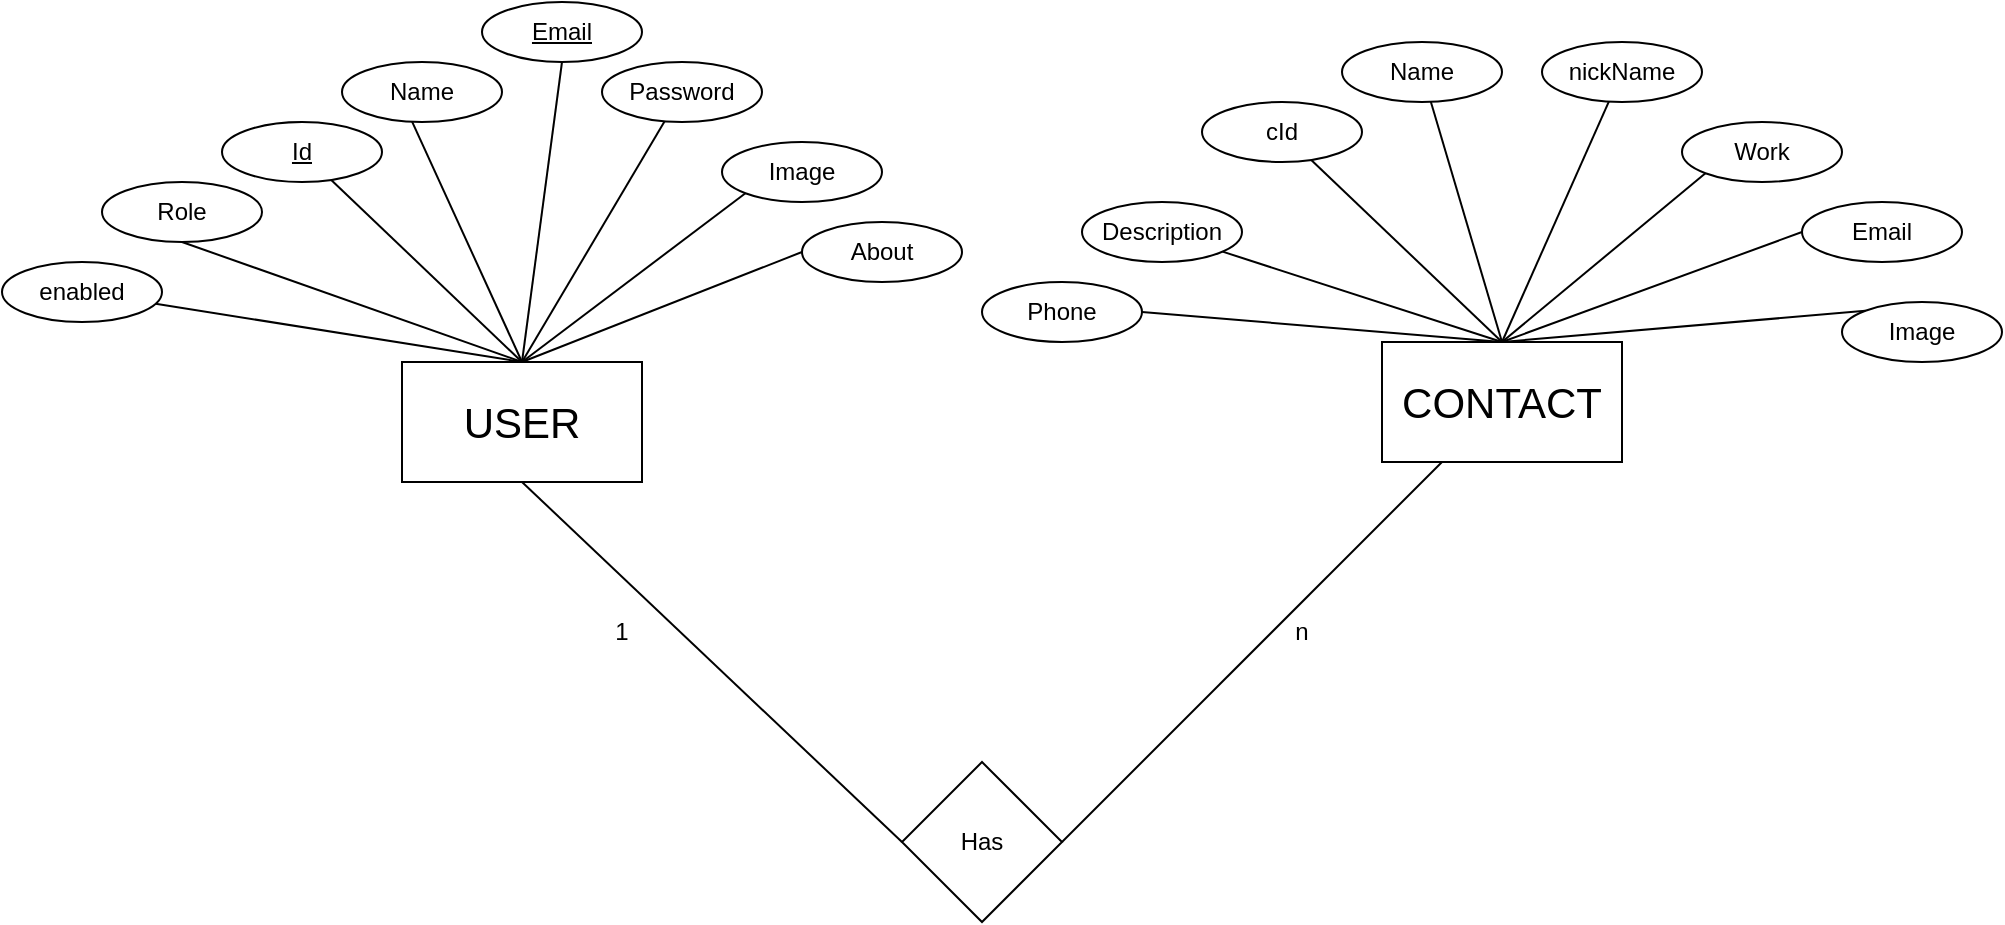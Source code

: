 <mxfile version="21.7.5" type="device">
  <diagram name="Page-1" id="ZV_hSGCbBHfE4JhGIijh">
    <mxGraphModel dx="2145" dy="674" grid="1" gridSize="10" guides="1" tooltips="1" connect="1" arrows="1" fold="1" page="1" pageScale="1" pageWidth="850" pageHeight="1100" math="0" shadow="0">
      <root>
        <mxCell id="0" />
        <mxCell id="1" parent="0" />
        <mxCell id="mteQYX1VKj8PDOPcHZOy-1" value="&lt;font style=&quot;font-size: 21px;&quot;&gt;USER&lt;/font&gt;" style="rounded=0;whiteSpace=wrap;html=1;" vertex="1" parent="1">
          <mxGeometry x="40" y="190" width="120" height="60" as="geometry" />
        </mxCell>
        <mxCell id="mteQYX1VKj8PDOPcHZOy-2" value="&lt;font style=&quot;font-size: 21px;&quot;&gt;CONTACT&lt;/font&gt;" style="rounded=0;whiteSpace=wrap;html=1;" vertex="1" parent="1">
          <mxGeometry x="530" y="180" width="120" height="60" as="geometry" />
        </mxCell>
        <mxCell id="mteQYX1VKj8PDOPcHZOy-3" value="&lt;u style=&quot;border-color: var(--border-color);&quot;&gt;Id&lt;/u&gt;" style="ellipse;whiteSpace=wrap;html=1;" vertex="1" parent="1">
          <mxGeometry x="-50" y="70" width="80" height="30" as="geometry" />
        </mxCell>
        <mxCell id="mteQYX1VKj8PDOPcHZOy-4" value="&lt;span style=&quot;border-color: var(--border-color);&quot;&gt;Name&lt;/span&gt;" style="ellipse;whiteSpace=wrap;html=1;" vertex="1" parent="1">
          <mxGeometry x="10" y="40" width="80" height="30" as="geometry" />
        </mxCell>
        <mxCell id="mteQYX1VKj8PDOPcHZOy-5" value="&lt;u&gt;Email&lt;/u&gt;" style="ellipse;whiteSpace=wrap;html=1;" vertex="1" parent="1">
          <mxGeometry x="80" y="10" width="80" height="30" as="geometry" />
        </mxCell>
        <mxCell id="mteQYX1VKj8PDOPcHZOy-6" value="Password" style="ellipse;whiteSpace=wrap;html=1;" vertex="1" parent="1">
          <mxGeometry x="140" y="40" width="80" height="30" as="geometry" />
        </mxCell>
        <mxCell id="mteQYX1VKj8PDOPcHZOy-7" value="&lt;span style=&quot;border-color: var(--border-color);&quot;&gt;Image&lt;/span&gt;" style="ellipse;whiteSpace=wrap;html=1;" vertex="1" parent="1">
          <mxGeometry x="200" y="80" width="80" height="30" as="geometry" />
        </mxCell>
        <mxCell id="mteQYX1VKj8PDOPcHZOy-8" value="&lt;span style=&quot;border-color: var(--border-color);&quot;&gt;About&lt;/span&gt;" style="ellipse;whiteSpace=wrap;html=1;" vertex="1" parent="1">
          <mxGeometry x="240" y="120" width="80" height="30" as="geometry" />
        </mxCell>
        <mxCell id="mteQYX1VKj8PDOPcHZOy-9" value="&lt;span style=&quot;border-color: var(--border-color);&quot;&gt;Role&lt;/span&gt;" style="ellipse;whiteSpace=wrap;html=1;" vertex="1" parent="1">
          <mxGeometry x="-110" y="100" width="80" height="30" as="geometry" />
        </mxCell>
        <mxCell id="mteQYX1VKj8PDOPcHZOy-10" value="&lt;span style=&quot;border-color: var(--border-color);&quot;&gt;enabled&lt;/span&gt;" style="ellipse;whiteSpace=wrap;html=1;" vertex="1" parent="1">
          <mxGeometry x="-160" y="140" width="80" height="30" as="geometry" />
        </mxCell>
        <mxCell id="mteQYX1VKj8PDOPcHZOy-14" value="" style="endArrow=none;html=1;rounded=0;" edge="1" parent="1" target="mteQYX1VKj8PDOPcHZOy-10">
          <mxGeometry width="50" height="50" relative="1" as="geometry">
            <mxPoint x="100" y="190" as="sourcePoint" />
            <mxPoint x="350" y="200" as="targetPoint" />
          </mxGeometry>
        </mxCell>
        <mxCell id="mteQYX1VKj8PDOPcHZOy-15" value="" style="endArrow=none;html=1;rounded=0;entryX=0.5;entryY=1;entryDx=0;entryDy=0;exitX=0.5;exitY=0;exitDx=0;exitDy=0;" edge="1" parent="1" source="mteQYX1VKj8PDOPcHZOy-1" target="mteQYX1VKj8PDOPcHZOy-9">
          <mxGeometry width="50" height="50" relative="1" as="geometry">
            <mxPoint x="80" y="200" as="sourcePoint" />
            <mxPoint x="-93" y="182" as="targetPoint" />
          </mxGeometry>
        </mxCell>
        <mxCell id="mteQYX1VKj8PDOPcHZOy-16" value="" style="endArrow=none;html=1;rounded=0;exitX=0.5;exitY=0;exitDx=0;exitDy=0;" edge="1" parent="1" source="mteQYX1VKj8PDOPcHZOy-1" target="mteQYX1VKj8PDOPcHZOy-3">
          <mxGeometry width="50" height="50" relative="1" as="geometry">
            <mxPoint x="90" y="199" as="sourcePoint" />
            <mxPoint x="-60" y="140" as="targetPoint" />
          </mxGeometry>
        </mxCell>
        <mxCell id="mteQYX1VKj8PDOPcHZOy-17" value="" style="endArrow=none;html=1;rounded=0;entryX=0.438;entryY=0.993;entryDx=0;entryDy=0;entryPerimeter=0;" edge="1" parent="1" target="mteQYX1VKj8PDOPcHZOy-4">
          <mxGeometry width="50" height="50" relative="1" as="geometry">
            <mxPoint x="100" y="190" as="sourcePoint" />
            <mxPoint x="9" y="111" as="targetPoint" />
          </mxGeometry>
        </mxCell>
        <mxCell id="mteQYX1VKj8PDOPcHZOy-18" value="" style="endArrow=none;html=1;rounded=0;" edge="1" parent="1">
          <mxGeometry width="50" height="50" relative="1" as="geometry">
            <mxPoint x="100" y="190" as="sourcePoint" />
            <mxPoint x="120" y="40" as="targetPoint" />
          </mxGeometry>
        </mxCell>
        <mxCell id="mteQYX1VKj8PDOPcHZOy-19" value="" style="endArrow=none;html=1;rounded=0;" edge="1" parent="1" target="mteQYX1VKj8PDOPcHZOy-6">
          <mxGeometry width="50" height="50" relative="1" as="geometry">
            <mxPoint x="100" y="190" as="sourcePoint" />
            <mxPoint x="126" y="49" as="targetPoint" />
          </mxGeometry>
        </mxCell>
        <mxCell id="mteQYX1VKj8PDOPcHZOy-20" value="" style="endArrow=none;html=1;rounded=0;entryX=0;entryY=1;entryDx=0;entryDy=0;" edge="1" parent="1" target="mteQYX1VKj8PDOPcHZOy-7">
          <mxGeometry width="50" height="50" relative="1" as="geometry">
            <mxPoint x="100" y="190" as="sourcePoint" />
            <mxPoint x="173" y="83" as="targetPoint" />
          </mxGeometry>
        </mxCell>
        <mxCell id="mteQYX1VKj8PDOPcHZOy-21" value="" style="endArrow=none;html=1;rounded=0;entryX=0;entryY=0.5;entryDx=0;entryDy=0;exitX=0.5;exitY=0;exitDx=0;exitDy=0;" edge="1" parent="1" source="mteQYX1VKj8PDOPcHZOy-1" target="mteQYX1VKj8PDOPcHZOy-8">
          <mxGeometry width="50" height="50" relative="1" as="geometry">
            <mxPoint x="132" y="199" as="sourcePoint" />
            <mxPoint x="228" y="120" as="targetPoint" />
          </mxGeometry>
        </mxCell>
        <mxCell id="mteQYX1VKj8PDOPcHZOy-23" value="&lt;span style=&quot;border-color: var(--border-color);&quot;&gt;cId&lt;/span&gt;" style="ellipse;whiteSpace=wrap;html=1;" vertex="1" parent="1">
          <mxGeometry x="440" y="60" width="80" height="30" as="geometry" />
        </mxCell>
        <mxCell id="mteQYX1VKj8PDOPcHZOy-24" value="&lt;span style=&quot;border-color: var(--border-color);&quot;&gt;Description&lt;br&gt;&lt;/span&gt;" style="ellipse;whiteSpace=wrap;html=1;" vertex="1" parent="1">
          <mxGeometry x="380" y="110" width="80" height="30" as="geometry" />
        </mxCell>
        <mxCell id="mteQYX1VKj8PDOPcHZOy-25" value="&lt;span style=&quot;border-color: var(--border-color);&quot;&gt;Phone&lt;/span&gt;" style="ellipse;whiteSpace=wrap;html=1;" vertex="1" parent="1">
          <mxGeometry x="330" y="150" width="80" height="30" as="geometry" />
        </mxCell>
        <mxCell id="mteQYX1VKj8PDOPcHZOy-26" value="&lt;span style=&quot;border-color: var(--border-color);&quot;&gt;Name&lt;/span&gt;" style="ellipse;whiteSpace=wrap;html=1;" vertex="1" parent="1">
          <mxGeometry x="510" y="30" width="80" height="30" as="geometry" />
        </mxCell>
        <mxCell id="mteQYX1VKj8PDOPcHZOy-27" value="nickName" style="ellipse;whiteSpace=wrap;html=1;" vertex="1" parent="1">
          <mxGeometry x="610" y="30" width="80" height="30" as="geometry" />
        </mxCell>
        <mxCell id="mteQYX1VKj8PDOPcHZOy-28" value="&lt;span style=&quot;border-color: var(--border-color);&quot;&gt;Work&lt;/span&gt;" style="ellipse;whiteSpace=wrap;html=1;" vertex="1" parent="1">
          <mxGeometry x="680" y="70" width="80" height="30" as="geometry" />
        </mxCell>
        <mxCell id="mteQYX1VKj8PDOPcHZOy-29" value="&lt;span style=&quot;border-color: var(--border-color);&quot;&gt;Email&lt;/span&gt;" style="ellipse;whiteSpace=wrap;html=1;" vertex="1" parent="1">
          <mxGeometry x="740" y="110" width="80" height="30" as="geometry" />
        </mxCell>
        <mxCell id="mteQYX1VKj8PDOPcHZOy-30" value="Image" style="ellipse;whiteSpace=wrap;html=1;" vertex="1" parent="1">
          <mxGeometry x="760" y="160" width="80" height="30" as="geometry" />
        </mxCell>
        <mxCell id="mteQYX1VKj8PDOPcHZOy-31" value="" style="endArrow=none;html=1;rounded=0;exitX=0.5;exitY=0;exitDx=0;exitDy=0;entryX=1;entryY=0.5;entryDx=0;entryDy=0;" edge="1" parent="1" source="mteQYX1VKj8PDOPcHZOy-2" target="mteQYX1VKj8PDOPcHZOy-25">
          <mxGeometry width="50" height="50" relative="1" as="geometry">
            <mxPoint x="670" y="130" as="sourcePoint" />
            <mxPoint x="720" y="80" as="targetPoint" />
          </mxGeometry>
        </mxCell>
        <mxCell id="mteQYX1VKj8PDOPcHZOy-32" value="" style="endArrow=none;html=1;rounded=0;exitX=0.5;exitY=0;exitDx=0;exitDy=0;" edge="1" parent="1" source="mteQYX1VKj8PDOPcHZOy-2" target="mteQYX1VKj8PDOPcHZOy-24">
          <mxGeometry width="50" height="50" relative="1" as="geometry">
            <mxPoint x="558" y="190" as="sourcePoint" />
            <mxPoint x="398" y="189" as="targetPoint" />
          </mxGeometry>
        </mxCell>
        <mxCell id="mteQYX1VKj8PDOPcHZOy-33" value="" style="endArrow=none;html=1;rounded=0;" edge="1" parent="1" target="mteQYX1VKj8PDOPcHZOy-23">
          <mxGeometry width="50" height="50" relative="1" as="geometry">
            <mxPoint x="590" y="180" as="sourcePoint" />
            <mxPoint x="458" y="146" as="targetPoint" />
          </mxGeometry>
        </mxCell>
        <mxCell id="mteQYX1VKj8PDOPcHZOy-34" value="" style="endArrow=none;html=1;rounded=0;" edge="1" parent="1" target="mteQYX1VKj8PDOPcHZOy-26">
          <mxGeometry width="50" height="50" relative="1" as="geometry">
            <mxPoint x="590" y="180" as="sourcePoint" />
            <mxPoint x="501" y="99" as="targetPoint" />
          </mxGeometry>
        </mxCell>
        <mxCell id="mteQYX1VKj8PDOPcHZOy-35" value="" style="endArrow=none;html=1;rounded=0;exitX=0.5;exitY=0;exitDx=0;exitDy=0;" edge="1" parent="1" source="mteQYX1VKj8PDOPcHZOy-2" target="mteQYX1VKj8PDOPcHZOy-27">
          <mxGeometry width="50" height="50" relative="1" as="geometry">
            <mxPoint x="585" y="187" as="sourcePoint" />
            <mxPoint x="560" y="60" as="targetPoint" />
          </mxGeometry>
        </mxCell>
        <mxCell id="mteQYX1VKj8PDOPcHZOy-36" value="" style="endArrow=none;html=1;rounded=0;exitX=0.5;exitY=0;exitDx=0;exitDy=0;entryX=0;entryY=1;entryDx=0;entryDy=0;" edge="1" parent="1" source="mteQYX1VKj8PDOPcHZOy-2" target="mteQYX1VKj8PDOPcHZOy-28">
          <mxGeometry width="50" height="50" relative="1" as="geometry">
            <mxPoint x="600" y="190" as="sourcePoint" />
            <mxPoint x="653" y="70" as="targetPoint" />
          </mxGeometry>
        </mxCell>
        <mxCell id="mteQYX1VKj8PDOPcHZOy-37" value="" style="endArrow=none;html=1;rounded=0;exitX=0.5;exitY=0;exitDx=0;exitDy=0;entryX=0;entryY=0.5;entryDx=0;entryDy=0;" edge="1" parent="1" source="mteQYX1VKj8PDOPcHZOy-2" target="mteQYX1VKj8PDOPcHZOy-29">
          <mxGeometry width="50" height="50" relative="1" as="geometry">
            <mxPoint x="600" y="190" as="sourcePoint" />
            <mxPoint x="702" y="106" as="targetPoint" />
          </mxGeometry>
        </mxCell>
        <mxCell id="mteQYX1VKj8PDOPcHZOy-38" value="" style="endArrow=none;html=1;rounded=0;entryX=0;entryY=0;entryDx=0;entryDy=0;exitX=0.5;exitY=0;exitDx=0;exitDy=0;" edge="1" parent="1" source="mteQYX1VKj8PDOPcHZOy-2" target="mteQYX1VKj8PDOPcHZOy-30">
          <mxGeometry width="50" height="50" relative="1" as="geometry">
            <mxPoint x="600" y="170" as="sourcePoint" />
            <mxPoint x="750" y="135" as="targetPoint" />
          </mxGeometry>
        </mxCell>
        <mxCell id="mteQYX1VKj8PDOPcHZOy-40" value="Has" style="rhombus;whiteSpace=wrap;html=1;" vertex="1" parent="1">
          <mxGeometry x="290" y="390" width="80" height="80" as="geometry" />
        </mxCell>
        <mxCell id="mteQYX1VKj8PDOPcHZOy-41" value="" style="endArrow=none;html=1;rounded=0;entryX=0.5;entryY=1;entryDx=0;entryDy=0;exitX=0;exitY=0.5;exitDx=0;exitDy=0;" edge="1" parent="1" source="mteQYX1VKj8PDOPcHZOy-40" target="mteQYX1VKj8PDOPcHZOy-1">
          <mxGeometry width="50" height="50" relative="1" as="geometry">
            <mxPoint x="250" y="320" as="sourcePoint" />
            <mxPoint x="300" y="270" as="targetPoint" />
          </mxGeometry>
        </mxCell>
        <mxCell id="mteQYX1VKj8PDOPcHZOy-42" value="" style="endArrow=none;html=1;rounded=0;exitX=1;exitY=0.5;exitDx=0;exitDy=0;" edge="1" parent="1" source="mteQYX1VKj8PDOPcHZOy-40" target="mteQYX1VKj8PDOPcHZOy-2">
          <mxGeometry width="50" height="50" relative="1" as="geometry">
            <mxPoint x="300" y="440" as="sourcePoint" />
            <mxPoint x="110" y="260" as="targetPoint" />
          </mxGeometry>
        </mxCell>
        <mxCell id="mteQYX1VKj8PDOPcHZOy-43" value="1" style="text;html=1;strokeColor=none;fillColor=none;align=center;verticalAlign=middle;whiteSpace=wrap;rounded=0;" vertex="1" parent="1">
          <mxGeometry x="120" y="310" width="60" height="30" as="geometry" />
        </mxCell>
        <mxCell id="mteQYX1VKj8PDOPcHZOy-44" value="n" style="text;html=1;strokeColor=none;fillColor=none;align=center;verticalAlign=middle;whiteSpace=wrap;rounded=0;" vertex="1" parent="1">
          <mxGeometry x="460" y="310" width="60" height="30" as="geometry" />
        </mxCell>
      </root>
    </mxGraphModel>
  </diagram>
</mxfile>

